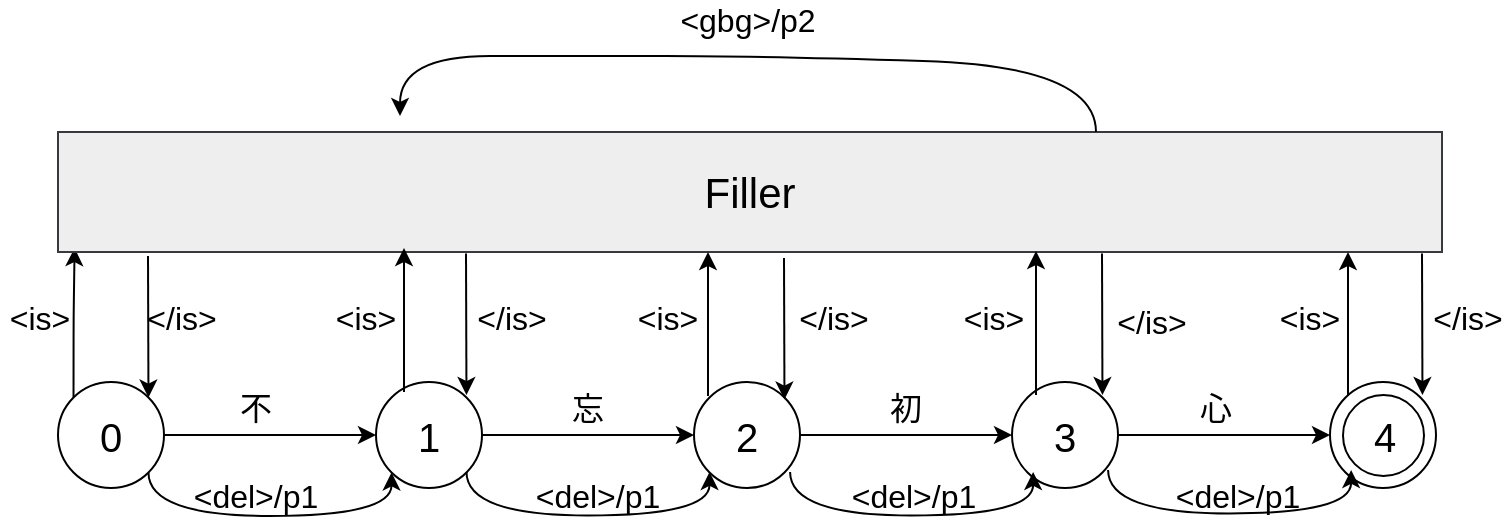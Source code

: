 <mxfile version="14.9.3" type="github">
  <diagram id="_bzWYxfmilrkJDTxYulS" name="Page-1">
    <mxGraphModel dx="946" dy="557" grid="0" gridSize="10" guides="1" tooltips="1" connect="1" arrows="1" fold="1" page="1" pageScale="1" pageWidth="827" pageHeight="1169" math="0" shadow="0">
      <root>
        <mxCell id="0" />
        <mxCell id="1" parent="0" />
        <mxCell id="dSVzUY7lnLiLLn1l-tGU-11" style="edgeStyle=orthogonalEdgeStyle;rounded=0;orthogonalLoop=1;jettySize=auto;html=1;exitX=1;exitY=0.5;exitDx=0;exitDy=0;entryX=0;entryY=0.5;entryDx=0;entryDy=0;" parent="1" source="dSVzUY7lnLiLLn1l-tGU-1" target="dSVzUY7lnLiLLn1l-tGU-2" edge="1">
          <mxGeometry relative="1" as="geometry" />
        </mxCell>
        <mxCell id="oRkzwmTWN0kMbXDqS24B-16" style="edgeStyle=orthogonalEdgeStyle;curved=1;orthogonalLoop=1;jettySize=auto;html=1;exitX=1;exitY=1;exitDx=0;exitDy=0;entryX=0;entryY=1;entryDx=0;entryDy=0;" parent="1" source="dSVzUY7lnLiLLn1l-tGU-1" target="dSVzUY7lnLiLLn1l-tGU-2" edge="1">
          <mxGeometry relative="1" as="geometry">
            <Array as="points">
              <mxPoint x="113" y="347" />
              <mxPoint x="235" y="347" />
            </Array>
          </mxGeometry>
        </mxCell>
        <mxCell id="oRkzwmTWN0kMbXDqS24B-31" style="edgeStyle=orthogonalEdgeStyle;rounded=1;orthogonalLoop=1;jettySize=auto;html=1;exitX=0;exitY=0;exitDx=0;exitDy=0;entryX=0.012;entryY=0.967;entryDx=0;entryDy=0;entryPerimeter=0;" parent="1" source="dSVzUY7lnLiLLn1l-tGU-1" target="oRkzwmTWN0kMbXDqS24B-25" edge="1">
          <mxGeometry relative="1" as="geometry" />
        </mxCell>
        <mxCell id="dSVzUY7lnLiLLn1l-tGU-1" value="&lt;font style=&quot;font-size: 20px&quot;&gt;0&lt;/font&gt;" style="ellipse;whiteSpace=wrap;html=1;aspect=fixed;" parent="1" vertex="1">
          <mxGeometry x="68" y="280" width="53" height="53" as="geometry" />
        </mxCell>
        <mxCell id="oRkzwmTWN0kMbXDqS24B-4" style="edgeStyle=orthogonalEdgeStyle;rounded=0;orthogonalLoop=1;jettySize=auto;html=1;exitX=1;exitY=0.5;exitDx=0;exitDy=0;" parent="1" source="dSVzUY7lnLiLLn1l-tGU-2" target="dSVzUY7lnLiLLn1l-tGU-3" edge="1">
          <mxGeometry relative="1" as="geometry" />
        </mxCell>
        <mxCell id="dSVzUY7lnLiLLn1l-tGU-2" value="&lt;span style=&quot;font-size: 20px&quot;&gt;1&lt;/span&gt;" style="ellipse;whiteSpace=wrap;html=1;aspect=fixed;" parent="1" vertex="1">
          <mxGeometry x="227" y="280" width="53" height="53" as="geometry" />
        </mxCell>
        <mxCell id="oRkzwmTWN0kMbXDqS24B-5" style="edgeStyle=orthogonalEdgeStyle;rounded=0;orthogonalLoop=1;jettySize=auto;html=1;exitX=1;exitY=0.5;exitDx=0;exitDy=0;entryX=0;entryY=0.5;entryDx=0;entryDy=0;" parent="1" source="dSVzUY7lnLiLLn1l-tGU-3" target="dSVzUY7lnLiLLn1l-tGU-4" edge="1">
          <mxGeometry relative="1" as="geometry" />
        </mxCell>
        <mxCell id="dSVzUY7lnLiLLn1l-tGU-3" value="&lt;span style=&quot;font-size: 20px&quot;&gt;2&lt;/span&gt;" style="ellipse;whiteSpace=wrap;html=1;aspect=fixed;" parent="1" vertex="1">
          <mxGeometry x="386" y="280" width="53" height="53" as="geometry" />
        </mxCell>
        <mxCell id="oRkzwmTWN0kMbXDqS24B-6" style="edgeStyle=orthogonalEdgeStyle;rounded=0;orthogonalLoop=1;jettySize=auto;html=1;exitX=1;exitY=0.5;exitDx=0;exitDy=0;entryX=0;entryY=0.5;entryDx=0;entryDy=0;" parent="1" source="dSVzUY7lnLiLLn1l-tGU-4" target="dSVzUY7lnLiLLn1l-tGU-5" edge="1">
          <mxGeometry relative="1" as="geometry" />
        </mxCell>
        <mxCell id="dSVzUY7lnLiLLn1l-tGU-4" value="&lt;span style=&quot;font-size: 20px&quot;&gt;3&lt;/span&gt;" style="ellipse;whiteSpace=wrap;html=1;aspect=fixed;" parent="1" vertex="1">
          <mxGeometry x="545" y="280" width="53" height="53" as="geometry" />
        </mxCell>
        <mxCell id="dSVzUY7lnLiLLn1l-tGU-5" value="" style="ellipse;whiteSpace=wrap;html=1;aspect=fixed;" parent="1" vertex="1">
          <mxGeometry x="704" y="280" width="53" height="53" as="geometry" />
        </mxCell>
        <mxCell id="oRkzwmTWN0kMbXDqS24B-7" value="&lt;font style=&quot;font-size: 16px&quot;&gt;不&lt;/font&gt;" style="text;html=1;strokeColor=none;fillColor=none;align=center;verticalAlign=middle;whiteSpace=wrap;rounded=0;" parent="1" vertex="1">
          <mxGeometry x="147" y="283" width="40" height="20" as="geometry" />
        </mxCell>
        <mxCell id="oRkzwmTWN0kMbXDqS24B-9" value="&lt;font style=&quot;font-size: 16px&quot;&gt;忘&lt;/font&gt;" style="text;html=1;strokeColor=none;fillColor=none;align=center;verticalAlign=middle;whiteSpace=wrap;rounded=0;" parent="1" vertex="1">
          <mxGeometry x="313" y="283" width="40" height="20" as="geometry" />
        </mxCell>
        <mxCell id="oRkzwmTWN0kMbXDqS24B-11" value="&lt;font style=&quot;font-size: 16px&quot;&gt;初&lt;/font&gt;" style="text;html=1;strokeColor=none;fillColor=none;align=center;verticalAlign=middle;whiteSpace=wrap;rounded=0;" parent="1" vertex="1">
          <mxGeometry x="472" y="283" width="40" height="20" as="geometry" />
        </mxCell>
        <mxCell id="oRkzwmTWN0kMbXDqS24B-12" value="&lt;font style=&quot;font-size: 16px&quot;&gt;心&lt;/font&gt;" style="text;html=1;strokeColor=none;fillColor=none;align=center;verticalAlign=middle;whiteSpace=wrap;rounded=0;" parent="1" vertex="1">
          <mxGeometry x="627" y="283" width="40" height="20" as="geometry" />
        </mxCell>
        <mxCell id="oRkzwmTWN0kMbXDqS24B-17" style="edgeStyle=orthogonalEdgeStyle;curved=1;orthogonalLoop=1;jettySize=auto;html=1;exitX=1;exitY=1;exitDx=0;exitDy=0;entryX=0;entryY=1;entryDx=0;entryDy=0;" parent="1" edge="1">
          <mxGeometry relative="1" as="geometry">
            <mxPoint x="272.238" y="324.998" as="sourcePoint" />
            <mxPoint x="393.762" y="324.998" as="targetPoint" />
            <Array as="points">
              <mxPoint x="272" y="346.76" />
              <mxPoint x="394" y="346.76" />
            </Array>
          </mxGeometry>
        </mxCell>
        <mxCell id="oRkzwmTWN0kMbXDqS24B-18" style="edgeStyle=orthogonalEdgeStyle;curved=1;orthogonalLoop=1;jettySize=auto;html=1;exitX=1;exitY=1;exitDx=0;exitDy=0;entryX=0;entryY=1;entryDx=0;entryDy=0;" parent="1" edge="1">
          <mxGeometry relative="1" as="geometry">
            <mxPoint x="434.038" y="324.998" as="sourcePoint" />
            <mxPoint x="555.562" y="324.998" as="targetPoint" />
            <Array as="points">
              <mxPoint x="433.8" y="346.76" />
              <mxPoint x="555.8" y="346.76" />
            </Array>
          </mxGeometry>
        </mxCell>
        <mxCell id="oRkzwmTWN0kMbXDqS24B-19" style="edgeStyle=orthogonalEdgeStyle;curved=1;orthogonalLoop=1;jettySize=auto;html=1;exitX=1;exitY=1;exitDx=0;exitDy=0;entryX=0;entryY=1;entryDx=0;entryDy=0;" parent="1" edge="1">
          <mxGeometry relative="1" as="geometry">
            <mxPoint x="593.038" y="323.998" as="sourcePoint" />
            <mxPoint x="714.562" y="323.998" as="targetPoint" />
            <Array as="points">
              <mxPoint x="592.8" y="345.76" />
              <mxPoint x="714.8" y="345.76" />
            </Array>
          </mxGeometry>
        </mxCell>
        <mxCell id="oRkzwmTWN0kMbXDqS24B-20" value="&lt;font style=&quot;font-size: 16px&quot;&gt;&amp;lt;del&amp;gt;/p1&lt;/font&gt;" style="text;html=1;strokeColor=none;fillColor=none;align=center;verticalAlign=middle;whiteSpace=wrap;rounded=0;" parent="1" vertex="1">
          <mxGeometry x="147" y="327" width="40" height="20" as="geometry" />
        </mxCell>
        <mxCell id="oRkzwmTWN0kMbXDqS24B-21" value="&lt;font style=&quot;font-size: 16px&quot;&gt;&amp;lt;del&amp;gt;/p1&lt;/font&gt;" style="text;html=1;strokeColor=none;fillColor=none;align=center;verticalAlign=middle;whiteSpace=wrap;rounded=0;" parent="1" vertex="1">
          <mxGeometry x="318" y="327" width="40" height="20" as="geometry" />
        </mxCell>
        <mxCell id="oRkzwmTWN0kMbXDqS24B-22" value="&lt;font style=&quot;font-size: 16px&quot;&gt;&amp;lt;del&amp;gt;/p1&lt;/font&gt;" style="text;html=1;strokeColor=none;fillColor=none;align=center;verticalAlign=middle;whiteSpace=wrap;rounded=0;" parent="1" vertex="1">
          <mxGeometry x="476" y="327" width="40" height="20" as="geometry" />
        </mxCell>
        <mxCell id="oRkzwmTWN0kMbXDqS24B-24" value="&lt;font style=&quot;font-size: 16px&quot;&gt;&amp;lt;del&amp;gt;/p1&lt;/font&gt;" style="text;html=1;strokeColor=none;fillColor=none;align=center;verticalAlign=middle;whiteSpace=wrap;rounded=0;" parent="1" vertex="1">
          <mxGeometry x="638" y="327" width="40" height="20" as="geometry" />
        </mxCell>
        <mxCell id="oRkzwmTWN0kMbXDqS24B-25" value="&lt;span style=&quot;font-size: 21px&quot;&gt;Filler&lt;/span&gt;" style="rounded=0;whiteSpace=wrap;html=1;fillColor=#eeeeee;strokeColor=#36393d;" parent="1" vertex="1">
          <mxGeometry x="68" y="155" width="692" height="60" as="geometry" />
        </mxCell>
        <mxCell id="oRkzwmTWN0kMbXDqS24B-26" value="&lt;font style=&quot;font-size: 20px&quot;&gt;4&lt;/font&gt;" style="ellipse;whiteSpace=wrap;html=1;aspect=fixed;" parent="1" vertex="1">
          <mxGeometry x="710.5" y="286.5" width="40.5" height="40.5" as="geometry" />
        </mxCell>
        <mxCell id="oRkzwmTWN0kMbXDqS24B-29" value="" style="endArrow=classic;html=1;entryX=0.25;entryY=1;entryDx=0;entryDy=0;" parent="1" edge="1">
          <mxGeometry width="50" height="50" relative="1" as="geometry">
            <mxPoint x="241" y="285" as="sourcePoint" />
            <mxPoint x="241.0" y="213" as="targetPoint" />
          </mxGeometry>
        </mxCell>
        <mxCell id="oRkzwmTWN0kMbXDqS24B-33" value="" style="endArrow=classic;html=1;entryX=1;entryY=0;entryDx=0;entryDy=0;" parent="1" target="dSVzUY7lnLiLLn1l-tGU-1" edge="1">
          <mxGeometry width="50" height="50" relative="1" as="geometry">
            <mxPoint x="113" y="217" as="sourcePoint" />
            <mxPoint x="455" y="270" as="targetPoint" />
          </mxGeometry>
        </mxCell>
        <mxCell id="oRkzwmTWN0kMbXDqS24B-34" value="" style="endArrow=classic;html=1;entryX=1;entryY=0;entryDx=0;entryDy=0;" parent="1" edge="1">
          <mxGeometry width="50" height="50" relative="1" as="geometry">
            <mxPoint x="272" y="215.74" as="sourcePoint" />
            <mxPoint x="272.238" y="286.502" as="targetPoint" />
          </mxGeometry>
        </mxCell>
        <mxCell id="oRkzwmTWN0kMbXDqS24B-35" value="" style="endArrow=classic;html=1;entryX=0.25;entryY=1;entryDx=0;entryDy=0;" parent="1" edge="1">
          <mxGeometry width="50" height="50" relative="1" as="geometry">
            <mxPoint x="393" y="287" as="sourcePoint" />
            <mxPoint x="393.0" y="215" as="targetPoint" />
          </mxGeometry>
        </mxCell>
        <mxCell id="oRkzwmTWN0kMbXDqS24B-36" value="" style="endArrow=classic;html=1;entryX=0.25;entryY=1;entryDx=0;entryDy=0;" parent="1" edge="1">
          <mxGeometry width="50" height="50" relative="1" as="geometry">
            <mxPoint x="557" y="286.5" as="sourcePoint" />
            <mxPoint x="557.0" y="214.5" as="targetPoint" />
          </mxGeometry>
        </mxCell>
        <mxCell id="oRkzwmTWN0kMbXDqS24B-37" value="" style="endArrow=classic;html=1;entryX=0.25;entryY=1;entryDx=0;entryDy=0;" parent="1" edge="1">
          <mxGeometry width="50" height="50" relative="1" as="geometry">
            <mxPoint x="713" y="287" as="sourcePoint" />
            <mxPoint x="713.0" y="215" as="targetPoint" />
          </mxGeometry>
        </mxCell>
        <mxCell id="oRkzwmTWN0kMbXDqS24B-38" value="" style="endArrow=classic;html=1;entryX=1;entryY=0;entryDx=0;entryDy=0;" parent="1" edge="1">
          <mxGeometry width="50" height="50" relative="1" as="geometry">
            <mxPoint x="431" y="218" as="sourcePoint" />
            <mxPoint x="431.238" y="288.762" as="targetPoint" />
          </mxGeometry>
        </mxCell>
        <mxCell id="oRkzwmTWN0kMbXDqS24B-39" value="" style="endArrow=classic;html=1;entryX=1;entryY=0;entryDx=0;entryDy=0;" parent="1" edge="1">
          <mxGeometry width="50" height="50" relative="1" as="geometry">
            <mxPoint x="590" y="215.74" as="sourcePoint" />
            <mxPoint x="590.238" y="286.502" as="targetPoint" />
          </mxGeometry>
        </mxCell>
        <mxCell id="oRkzwmTWN0kMbXDqS24B-40" value="" style="endArrow=classic;html=1;entryX=1;entryY=0;entryDx=0;entryDy=0;" parent="1" edge="1">
          <mxGeometry width="50" height="50" relative="1" as="geometry">
            <mxPoint x="750" y="215.74" as="sourcePoint" />
            <mxPoint x="750.238" y="286.502" as="targetPoint" />
          </mxGeometry>
        </mxCell>
        <mxCell id="oRkzwmTWN0kMbXDqS24B-41" value="&amp;lt;is&amp;gt;" style="text;html=1;strokeColor=none;fillColor=none;align=center;verticalAlign=middle;whiteSpace=wrap;rounded=0;fontSize=16;" parent="1" vertex="1">
          <mxGeometry x="39" y="238" width="40" height="20" as="geometry" />
        </mxCell>
        <mxCell id="oRkzwmTWN0kMbXDqS24B-42" value="&amp;lt;/is&amp;gt;" style="text;html=1;strokeColor=none;fillColor=none;align=center;verticalAlign=middle;whiteSpace=wrap;rounded=0;fontSize=16;" parent="1" vertex="1">
          <mxGeometry x="110" y="238" width="40" height="20" as="geometry" />
        </mxCell>
        <mxCell id="oRkzwmTWN0kMbXDqS24B-43" value="&amp;lt;is&amp;gt;" style="text;html=1;strokeColor=none;fillColor=none;align=center;verticalAlign=middle;whiteSpace=wrap;rounded=0;fontSize=16;" parent="1" vertex="1">
          <mxGeometry x="202" y="238" width="40" height="20" as="geometry" />
        </mxCell>
        <mxCell id="oRkzwmTWN0kMbXDqS24B-44" value="&amp;lt;is&amp;gt;" style="text;html=1;strokeColor=none;fillColor=none;align=center;verticalAlign=middle;whiteSpace=wrap;rounded=0;fontSize=16;" parent="1" vertex="1">
          <mxGeometry x="353" y="238" width="40" height="20" as="geometry" />
        </mxCell>
        <mxCell id="oRkzwmTWN0kMbXDqS24B-45" value="&amp;lt;is&amp;gt;" style="text;html=1;strokeColor=none;fillColor=none;align=center;verticalAlign=middle;whiteSpace=wrap;rounded=0;fontSize=16;" parent="1" vertex="1">
          <mxGeometry x="516" y="238" width="40" height="20" as="geometry" />
        </mxCell>
        <mxCell id="oRkzwmTWN0kMbXDqS24B-46" value="&amp;lt;is&amp;gt;" style="text;html=1;strokeColor=none;fillColor=none;align=center;verticalAlign=middle;whiteSpace=wrap;rounded=0;fontSize=16;" parent="1" vertex="1">
          <mxGeometry x="674" y="238" width="40" height="20" as="geometry" />
        </mxCell>
        <mxCell id="oRkzwmTWN0kMbXDqS24B-47" value="&amp;lt;/is&amp;gt;" style="text;html=1;strokeColor=none;fillColor=none;align=center;verticalAlign=middle;whiteSpace=wrap;rounded=0;fontSize=16;" parent="1" vertex="1">
          <mxGeometry x="275" y="238" width="40" height="20" as="geometry" />
        </mxCell>
        <mxCell id="oRkzwmTWN0kMbXDqS24B-48" value="&amp;lt;/is&amp;gt;" style="text;html=1;strokeColor=none;fillColor=none;align=center;verticalAlign=middle;whiteSpace=wrap;rounded=0;fontSize=16;" parent="1" vertex="1">
          <mxGeometry x="436" y="238" width="40" height="20" as="geometry" />
        </mxCell>
        <mxCell id="oRkzwmTWN0kMbXDqS24B-49" value="&amp;lt;/is&amp;gt;" style="text;html=1;strokeColor=none;fillColor=none;align=center;verticalAlign=middle;whiteSpace=wrap;rounded=0;fontSize=16;" parent="1" vertex="1">
          <mxGeometry x="595" y="240" width="40" height="20" as="geometry" />
        </mxCell>
        <mxCell id="oRkzwmTWN0kMbXDqS24B-50" value="&amp;lt;/is&amp;gt;" style="text;html=1;strokeColor=none;fillColor=none;align=center;verticalAlign=middle;whiteSpace=wrap;rounded=0;fontSize=16;" parent="1" vertex="1">
          <mxGeometry x="753" y="238" width="40" height="20" as="geometry" />
        </mxCell>
        <mxCell id="oRkzwmTWN0kMbXDqS24B-51" value="" style="endArrow=classic;html=1;fontSize=16;exitX=0.75;exitY=0;exitDx=0;exitDy=0;curved=1;" parent="1" source="oRkzwmTWN0kMbXDqS24B-25" edge="1">
          <mxGeometry width="50" height="50" relative="1" as="geometry">
            <mxPoint x="648" y="151" as="sourcePoint" />
            <mxPoint x="239" y="147" as="targetPoint" />
            <Array as="points">
              <mxPoint x="587" y="122" />
              <mxPoint x="414" y="117" />
              <mxPoint x="329" y="117" />
              <mxPoint x="239" y="117" />
            </Array>
          </mxGeometry>
        </mxCell>
        <mxCell id="oRkzwmTWN0kMbXDqS24B-53" value="&amp;lt;gbg&amp;gt;/p2" style="text;html=1;strokeColor=none;fillColor=none;align=center;verticalAlign=middle;whiteSpace=wrap;rounded=0;fontSize=16;" parent="1" vertex="1">
          <mxGeometry x="392.5" y="89" width="40" height="20" as="geometry" />
        </mxCell>
      </root>
    </mxGraphModel>
  </diagram>
</mxfile>
